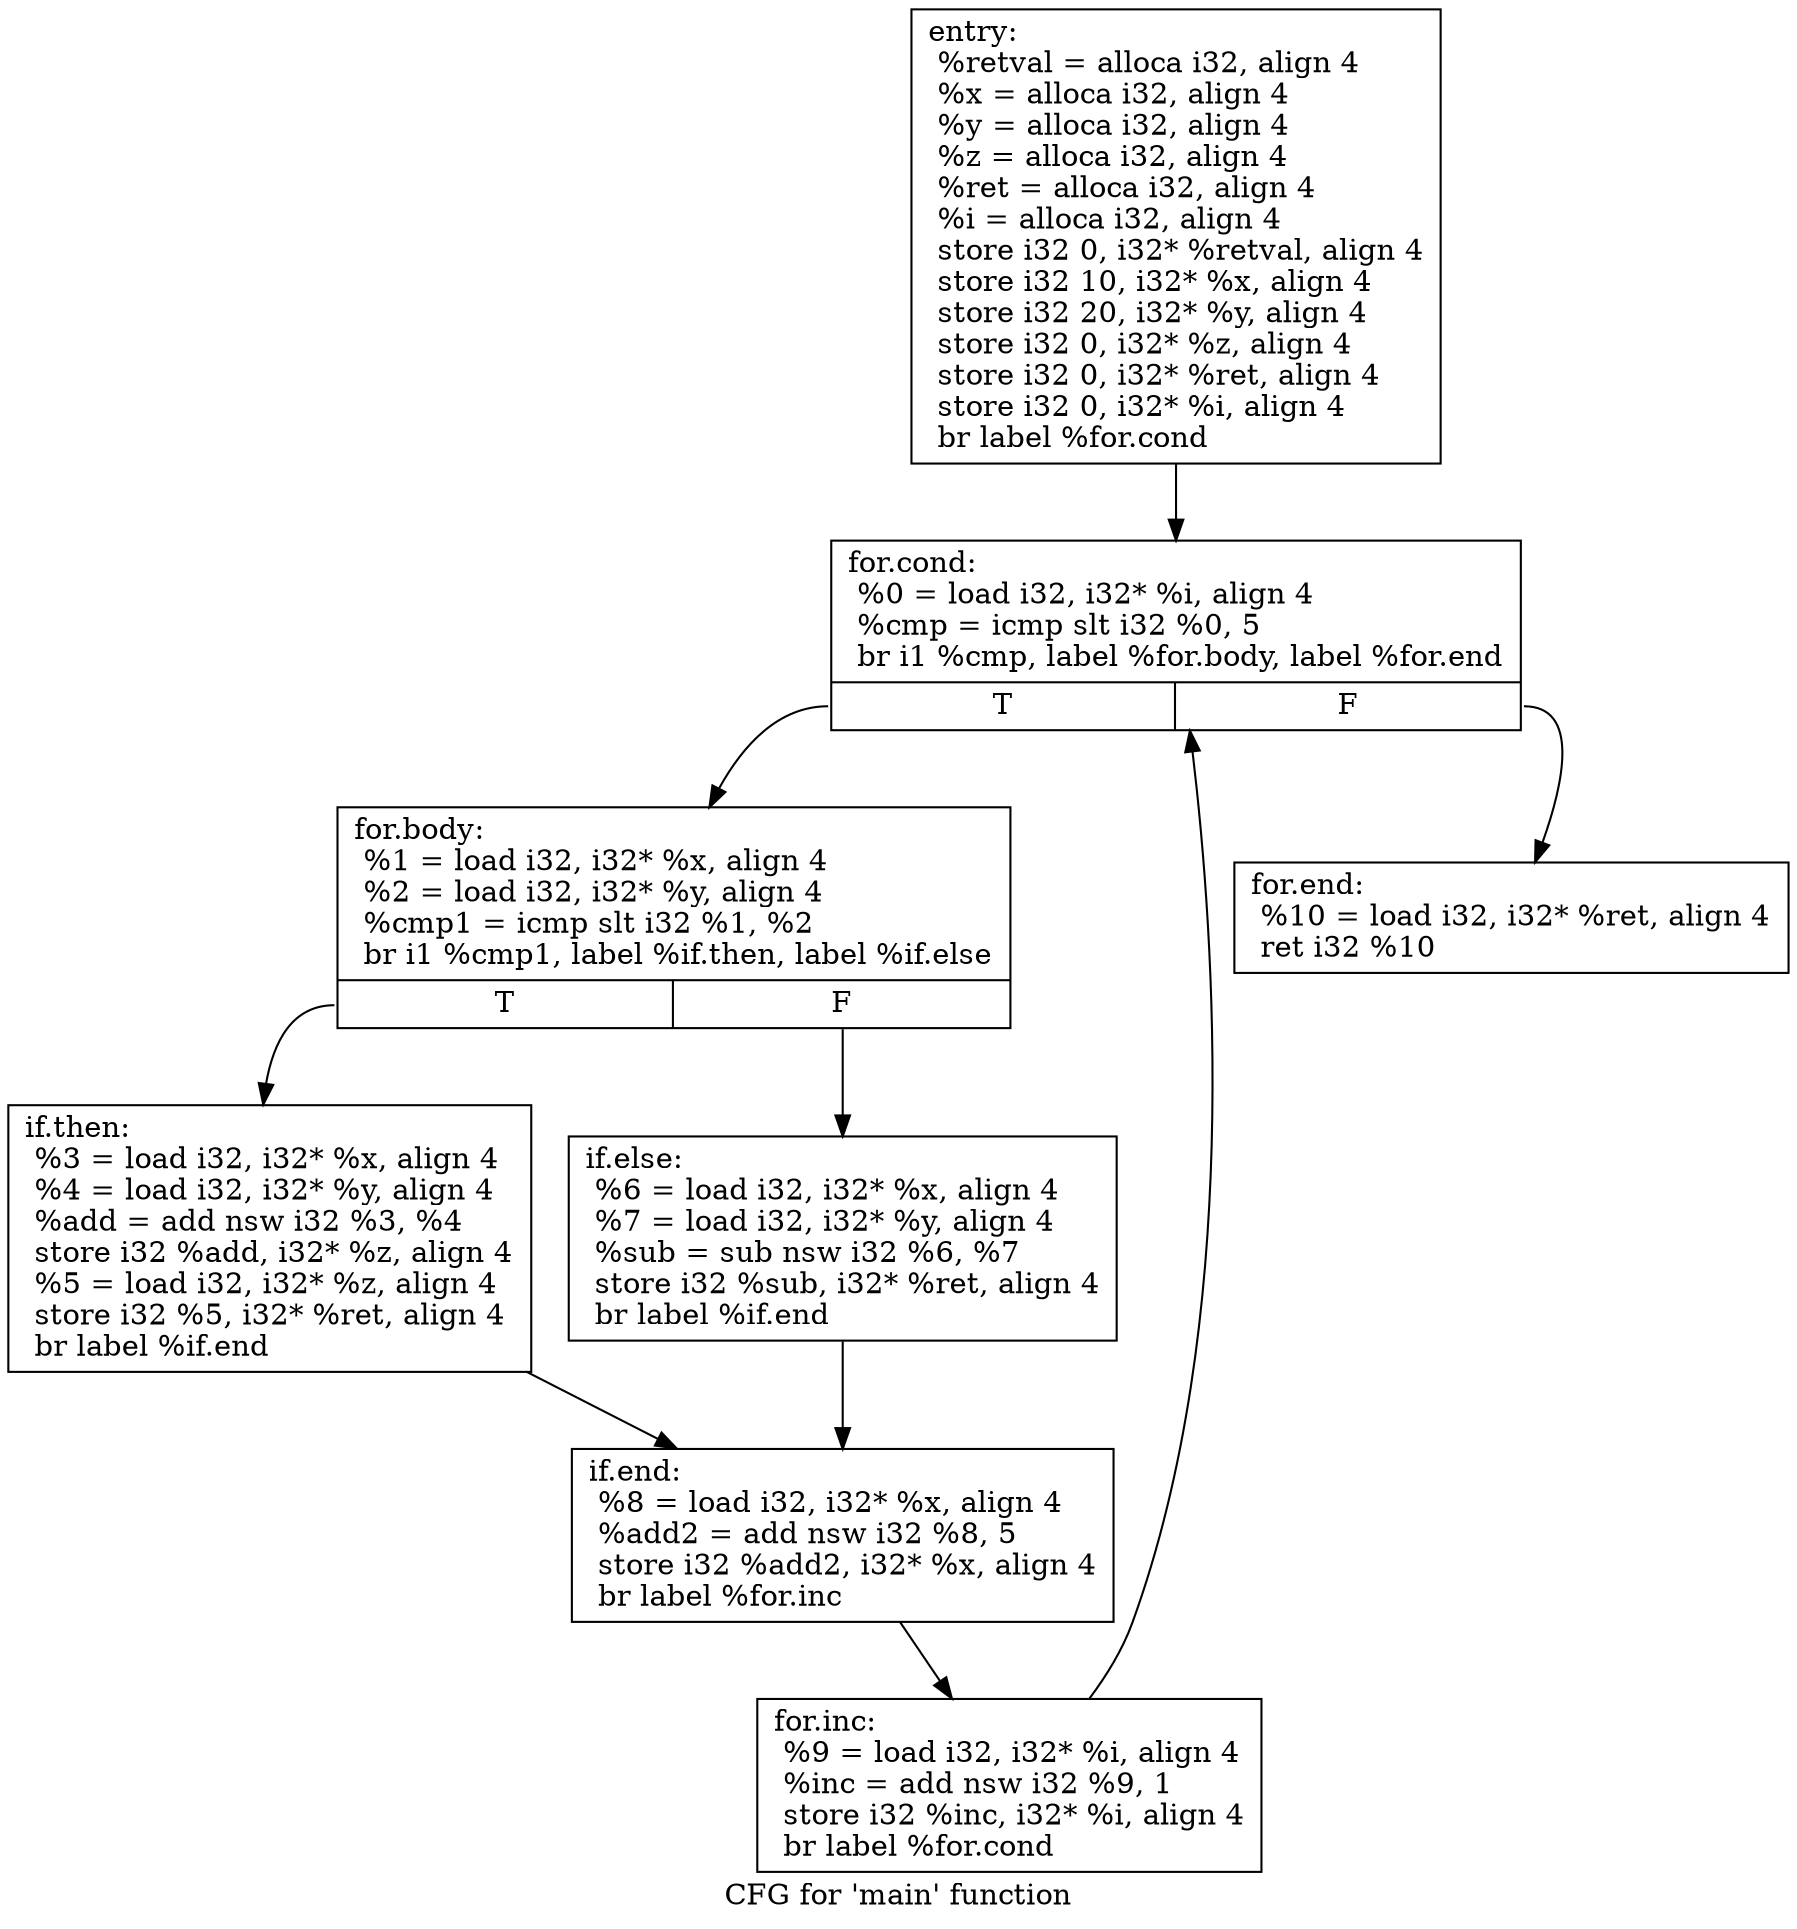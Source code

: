 digraph "CFG for 'main' function" {
	label="CFG for 'main' function";

	Node0x92f6b0 [shape=record,label="{entry:\l  %retval = alloca i32, align 4\l  %x = alloca i32, align 4\l  %y = alloca i32, align 4\l  %z = alloca i32, align 4\l  %ret = alloca i32, align 4\l  %i = alloca i32, align 4\l  store i32 0, i32* %retval, align 4\l  store i32 10, i32* %x, align 4\l  store i32 20, i32* %y, align 4\l  store i32 0, i32* %z, align 4\l  store i32 0, i32* %ret, align 4\l  store i32 0, i32* %i, align 4\l  br label %for.cond\l}"];
	Node0x92f6b0 -> Node0x9304b0;
	Node0x9304b0 [shape=record,label="{for.cond:                                         \l  %0 = load i32, i32* %i, align 4\l  %cmp = icmp slt i32 %0, 5\l  br i1 %cmp, label %for.body, label %for.end\l|{<s0>T|<s1>F}}"];
	Node0x9304b0:s0 -> Node0x9306d0;
	Node0x9304b0:s1 -> Node0x9307b0;
	Node0x9306d0 [shape=record,label="{for.body:                                         \l  %1 = load i32, i32* %x, align 4\l  %2 = load i32, i32* %y, align 4\l  %cmp1 = icmp slt i32 %1, %2\l  br i1 %cmp1, label %if.then, label %if.else\l|{<s0>T|<s1>F}}"];
	Node0x9306d0:s0 -> Node0x9309a0;
	Node0x9306d0:s1 -> Node0x930bf0;
	Node0x9309a0 [shape=record,label="{if.then:                                          \l  %3 = load i32, i32* %x, align 4\l  %4 = load i32, i32* %y, align 4\l  %add = add nsw i32 %3, %4\l  store i32 %add, i32* %z, align 4\l  %5 = load i32, i32* %z, align 4\l  store i32 %5, i32* %ret, align 4\l  br label %if.end\l}"];
	Node0x9309a0 -> Node0x930f60;
	Node0x930bf0 [shape=record,label="{if.else:                                          \l  %6 = load i32, i32* %x, align 4\l  %7 = load i32, i32* %y, align 4\l  %sub = sub nsw i32 %6, %7\l  store i32 %sub, i32* %ret, align 4\l  br label %if.end\l}"];
	Node0x930bf0 -> Node0x930f60;
	Node0x930f60 [shape=record,label="{if.end:                                           \l  %8 = load i32, i32* %x, align 4\l  %add2 = add nsw i32 %8, 5\l  store i32 %add2, i32* %x, align 4\l  br label %for.inc\l}"];
	Node0x930f60 -> Node0x930d20;
	Node0x930d20 [shape=record,label="{for.inc:                                          \l  %9 = load i32, i32* %i, align 4\l  %inc = add nsw i32 %9, 1\l  store i32 %inc, i32* %i, align 4\l  br label %for.cond\l}"];
	Node0x930d20 -> Node0x9304b0;
	Node0x9307b0 [shape=record,label="{for.end:                                          \l  %10 = load i32, i32* %ret, align 4\l  ret i32 %10\l}"];
}
